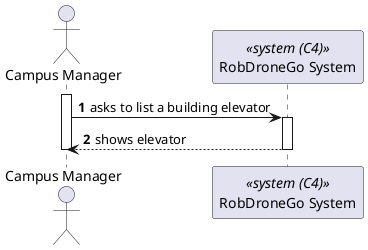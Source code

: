 @startuml process-view
autonumber

actor CM as "Campus Manager"
participant SYS as "RobDroneGo System" <<system (C4)>>

activate CM

CM -> SYS : asks to list a building elevator
activate SYS

CM <-- SYS : shows elevator
deactivate SYS

deactivate CM

@enduml
